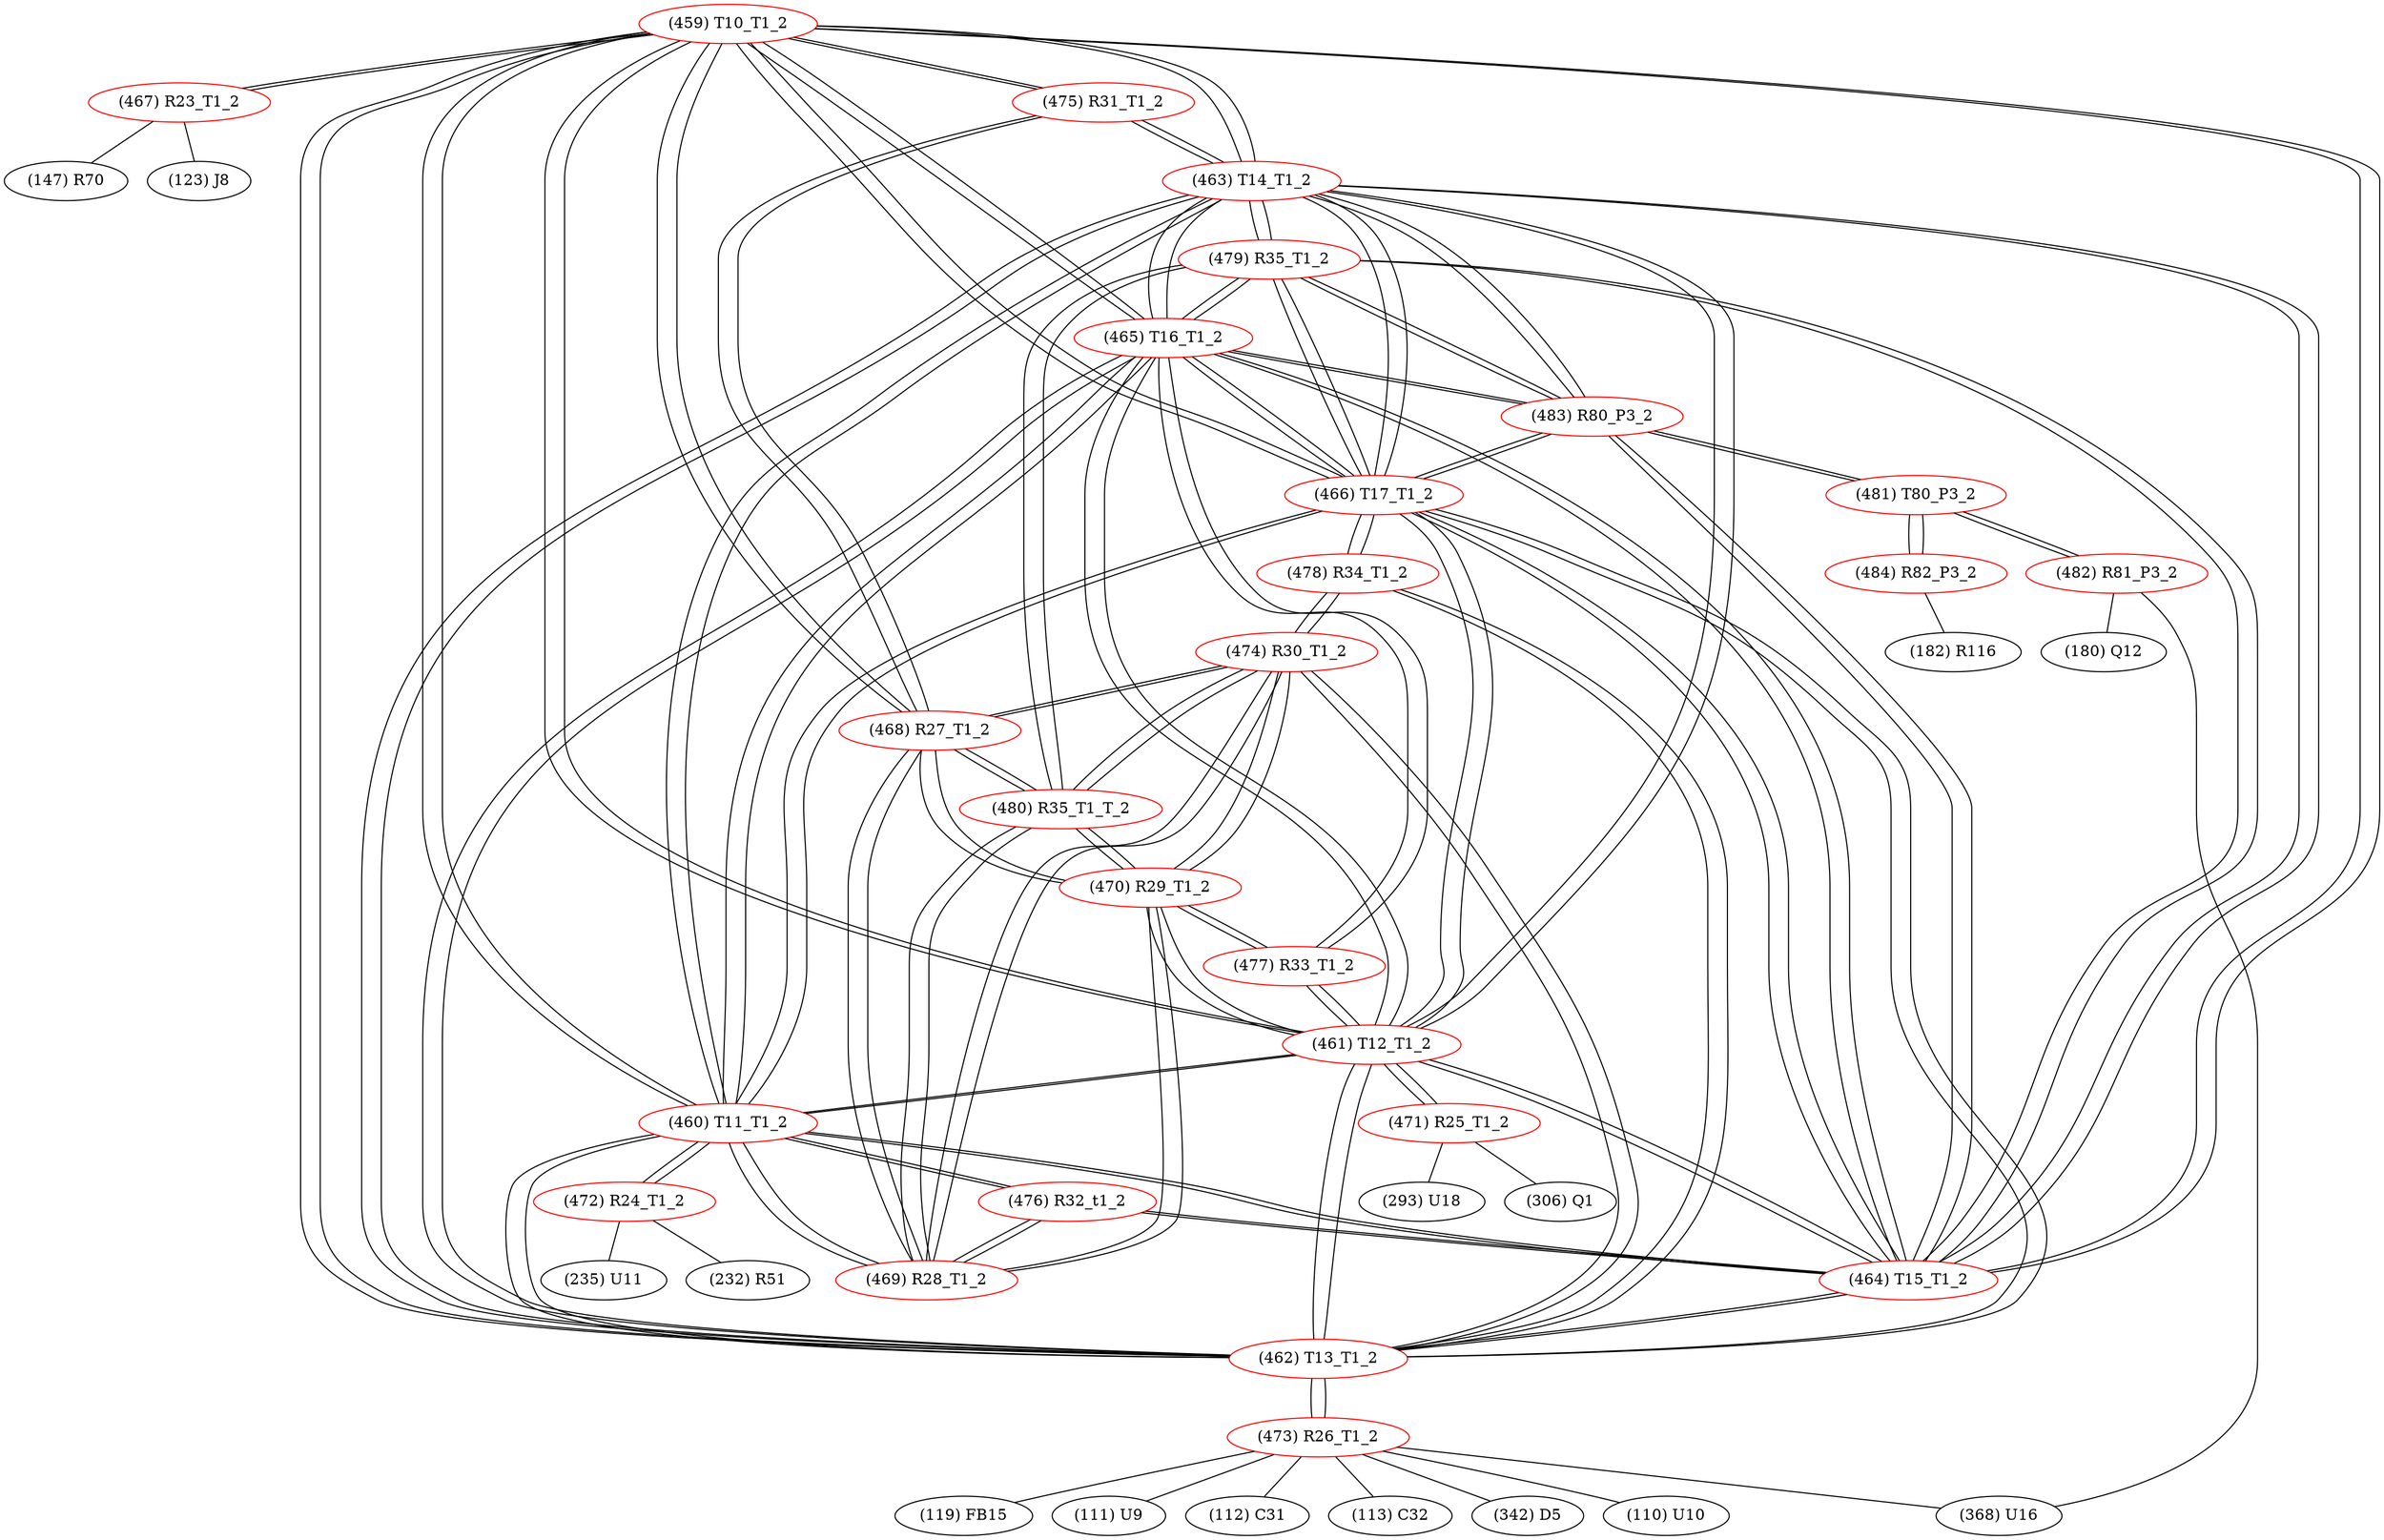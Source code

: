 graph {
	459 [label="(459) T10_T1_2" color=red]
	467 [label="(467) R23_T1_2"]
	475 [label="(475) R31_T1_2"]
	468 [label="(468) R27_T1_2"]
	465 [label="(465) T16_T1_2"]
	466 [label="(466) T17_T1_2"]
	464 [label="(464) T15_T1_2"]
	461 [label="(461) T12_T1_2"]
	463 [label="(463) T14_T1_2"]
	462 [label="(462) T13_T1_2"]
	460 [label="(460) T11_T1_2"]
	460 [label="(460) T11_T1_2" color=red]
	472 [label="(472) R24_T1_2"]
	469 [label="(469) R28_T1_2"]
	476 [label="(476) R32_t1_2"]
	459 [label="(459) T10_T1_2"]
	465 [label="(465) T16_T1_2"]
	466 [label="(466) T17_T1_2"]
	464 [label="(464) T15_T1_2"]
	461 [label="(461) T12_T1_2"]
	463 [label="(463) T14_T1_2"]
	462 [label="(462) T13_T1_2"]
	461 [label="(461) T12_T1_2" color=red]
	477 [label="(477) R33_T1_2"]
	470 [label="(470) R29_T1_2"]
	471 [label="(471) R25_T1_2"]
	459 [label="(459) T10_T1_2"]
	465 [label="(465) T16_T1_2"]
	466 [label="(466) T17_T1_2"]
	464 [label="(464) T15_T1_2"]
	463 [label="(463) T14_T1_2"]
	462 [label="(462) T13_T1_2"]
	460 [label="(460) T11_T1_2"]
	462 [label="(462) T13_T1_2" color=red]
	474 [label="(474) R30_T1_2"]
	478 [label="(478) R34_T1_2"]
	473 [label="(473) R26_T1_2"]
	459 [label="(459) T10_T1_2"]
	465 [label="(465) T16_T1_2"]
	466 [label="(466) T17_T1_2"]
	464 [label="(464) T15_T1_2"]
	461 [label="(461) T12_T1_2"]
	463 [label="(463) T14_T1_2"]
	460 [label="(460) T11_T1_2"]
	463 [label="(463) T14_T1_2" color=red]
	459 [label="(459) T10_T1_2"]
	465 [label="(465) T16_T1_2"]
	466 [label="(466) T17_T1_2"]
	464 [label="(464) T15_T1_2"]
	461 [label="(461) T12_T1_2"]
	462 [label="(462) T13_T1_2"]
	460 [label="(460) T11_T1_2"]
	475 [label="(475) R31_T1_2"]
	483 [label="(483) R80_P3_2"]
	479 [label="(479) R35_T1_2"]
	464 [label="(464) T15_T1_2" color=red]
	476 [label="(476) R32_t1_2"]
	459 [label="(459) T10_T1_2"]
	465 [label="(465) T16_T1_2"]
	466 [label="(466) T17_T1_2"]
	461 [label="(461) T12_T1_2"]
	463 [label="(463) T14_T1_2"]
	462 [label="(462) T13_T1_2"]
	460 [label="(460) T11_T1_2"]
	483 [label="(483) R80_P3_2"]
	479 [label="(479) R35_T1_2"]
	465 [label="(465) T16_T1_2" color=red]
	477 [label="(477) R33_T1_2"]
	459 [label="(459) T10_T1_2"]
	466 [label="(466) T17_T1_2"]
	464 [label="(464) T15_T1_2"]
	461 [label="(461) T12_T1_2"]
	463 [label="(463) T14_T1_2"]
	462 [label="(462) T13_T1_2"]
	460 [label="(460) T11_T1_2"]
	483 [label="(483) R80_P3_2"]
	479 [label="(479) R35_T1_2"]
	466 [label="(466) T17_T1_2" color=red]
	478 [label="(478) R34_T1_2"]
	459 [label="(459) T10_T1_2"]
	465 [label="(465) T16_T1_2"]
	464 [label="(464) T15_T1_2"]
	461 [label="(461) T12_T1_2"]
	463 [label="(463) T14_T1_2"]
	462 [label="(462) T13_T1_2"]
	460 [label="(460) T11_T1_2"]
	483 [label="(483) R80_P3_2"]
	479 [label="(479) R35_T1_2"]
	467 [label="(467) R23_T1_2" color=red]
	123 [label="(123) J8"]
	147 [label="(147) R70"]
	459 [label="(459) T10_T1_2"]
	468 [label="(468) R27_T1_2" color=red]
	474 [label="(474) R30_T1_2"]
	480 [label="(480) R35_T1_T_2"]
	470 [label="(470) R29_T1_2"]
	469 [label="(469) R28_T1_2"]
	459 [label="(459) T10_T1_2"]
	475 [label="(475) R31_T1_2"]
	469 [label="(469) R28_T1_2" color=red]
	474 [label="(474) R30_T1_2"]
	480 [label="(480) R35_T1_T_2"]
	470 [label="(470) R29_T1_2"]
	468 [label="(468) R27_T1_2"]
	460 [label="(460) T11_T1_2"]
	476 [label="(476) R32_t1_2"]
	470 [label="(470) R29_T1_2" color=red]
	474 [label="(474) R30_T1_2"]
	480 [label="(480) R35_T1_T_2"]
	469 [label="(469) R28_T1_2"]
	468 [label="(468) R27_T1_2"]
	477 [label="(477) R33_T1_2"]
	461 [label="(461) T12_T1_2"]
	471 [label="(471) R25_T1_2" color=red]
	306 [label="(306) Q1"]
	293 [label="(293) U18"]
	461 [label="(461) T12_T1_2"]
	472 [label="(472) R24_T1_2" color=red]
	235 [label="(235) U11"]
	232 [label="(232) R51"]
	460 [label="(460) T11_T1_2"]
	473 [label="(473) R26_T1_2" color=red]
	110 [label="(110) U10"]
	119 [label="(119) FB15"]
	111 [label="(111) U9"]
	112 [label="(112) C31"]
	113 [label="(113) C32"]
	342 [label="(342) D5"]
	368 [label="(368) U16"]
	462 [label="(462) T13_T1_2"]
	474 [label="(474) R30_T1_2" color=red]
	480 [label="(480) R35_T1_T_2"]
	470 [label="(470) R29_T1_2"]
	469 [label="(469) R28_T1_2"]
	468 [label="(468) R27_T1_2"]
	478 [label="(478) R34_T1_2"]
	462 [label="(462) T13_T1_2"]
	475 [label="(475) R31_T1_2" color=red]
	459 [label="(459) T10_T1_2"]
	468 [label="(468) R27_T1_2"]
	463 [label="(463) T14_T1_2"]
	476 [label="(476) R32_t1_2" color=red]
	464 [label="(464) T15_T1_2"]
	460 [label="(460) T11_T1_2"]
	469 [label="(469) R28_T1_2"]
	477 [label="(477) R33_T1_2" color=red]
	465 [label="(465) T16_T1_2"]
	470 [label="(470) R29_T1_2"]
	461 [label="(461) T12_T1_2"]
	478 [label="(478) R34_T1_2" color=red]
	466 [label="(466) T17_T1_2"]
	474 [label="(474) R30_T1_2"]
	462 [label="(462) T13_T1_2"]
	479 [label="(479) R35_T1_2" color=red]
	480 [label="(480) R35_T1_T_2"]
	483 [label="(483) R80_P3_2"]
	466 [label="(466) T17_T1_2"]
	465 [label="(465) T16_T1_2"]
	464 [label="(464) T15_T1_2"]
	463 [label="(463) T14_T1_2"]
	480 [label="(480) R35_T1_T_2" color=red]
	474 [label="(474) R30_T1_2"]
	470 [label="(470) R29_T1_2"]
	469 [label="(469) R28_T1_2"]
	468 [label="(468) R27_T1_2"]
	479 [label="(479) R35_T1_2"]
	481 [label="(481) T80_P3_2" color=red]
	482 [label="(482) R81_P3_2"]
	484 [label="(484) R82_P3_2"]
	483 [label="(483) R80_P3_2"]
	482 [label="(482) R81_P3_2" color=red]
	368 [label="(368) U16"]
	180 [label="(180) Q12"]
	481 [label="(481) T80_P3_2"]
	483 [label="(483) R80_P3_2" color=red]
	466 [label="(466) T17_T1_2"]
	479 [label="(479) R35_T1_2"]
	465 [label="(465) T16_T1_2"]
	464 [label="(464) T15_T1_2"]
	463 [label="(463) T14_T1_2"]
	481 [label="(481) T80_P3_2"]
	484 [label="(484) R82_P3_2" color=red]
	182 [label="(182) R116"]
	481 [label="(481) T80_P3_2"]
	459 -- 467
	459 -- 475
	459 -- 468
	459 -- 465
	459 -- 466
	459 -- 464
	459 -- 461
	459 -- 463
	459 -- 462
	459 -- 460
	460 -- 472
	460 -- 469
	460 -- 476
	460 -- 459
	460 -- 465
	460 -- 466
	460 -- 464
	460 -- 461
	460 -- 463
	460 -- 462
	461 -- 477
	461 -- 470
	461 -- 471
	461 -- 459
	461 -- 465
	461 -- 466
	461 -- 464
	461 -- 463
	461 -- 462
	461 -- 460
	462 -- 474
	462 -- 478
	462 -- 473
	462 -- 459
	462 -- 465
	462 -- 466
	462 -- 464
	462 -- 461
	462 -- 463
	462 -- 460
	463 -- 459
	463 -- 465
	463 -- 466
	463 -- 464
	463 -- 461
	463 -- 462
	463 -- 460
	463 -- 475
	463 -- 483
	463 -- 479
	464 -- 476
	464 -- 459
	464 -- 465
	464 -- 466
	464 -- 461
	464 -- 463
	464 -- 462
	464 -- 460
	464 -- 483
	464 -- 479
	465 -- 477
	465 -- 459
	465 -- 466
	465 -- 464
	465 -- 461
	465 -- 463
	465 -- 462
	465 -- 460
	465 -- 483
	465 -- 479
	466 -- 478
	466 -- 459
	466 -- 465
	466 -- 464
	466 -- 461
	466 -- 463
	466 -- 462
	466 -- 460
	466 -- 483
	466 -- 479
	467 -- 123
	467 -- 147
	467 -- 459
	468 -- 474
	468 -- 480
	468 -- 470
	468 -- 469
	468 -- 459
	468 -- 475
	469 -- 474
	469 -- 480
	469 -- 470
	469 -- 468
	469 -- 460
	469 -- 476
	470 -- 474
	470 -- 480
	470 -- 469
	470 -- 468
	470 -- 477
	470 -- 461
	471 -- 306
	471 -- 293
	471 -- 461
	472 -- 235
	472 -- 232
	472 -- 460
	473 -- 110
	473 -- 119
	473 -- 111
	473 -- 112
	473 -- 113
	473 -- 342
	473 -- 368
	473 -- 462
	474 -- 480
	474 -- 470
	474 -- 469
	474 -- 468
	474 -- 478
	474 -- 462
	475 -- 459
	475 -- 468
	475 -- 463
	476 -- 464
	476 -- 460
	476 -- 469
	477 -- 465
	477 -- 470
	477 -- 461
	478 -- 466
	478 -- 474
	478 -- 462
	479 -- 480
	479 -- 483
	479 -- 466
	479 -- 465
	479 -- 464
	479 -- 463
	480 -- 474
	480 -- 470
	480 -- 469
	480 -- 468
	480 -- 479
	481 -- 482
	481 -- 484
	481 -- 483
	482 -- 368
	482 -- 180
	482 -- 481
	483 -- 466
	483 -- 479
	483 -- 465
	483 -- 464
	483 -- 463
	483 -- 481
	484 -- 182
	484 -- 481
}